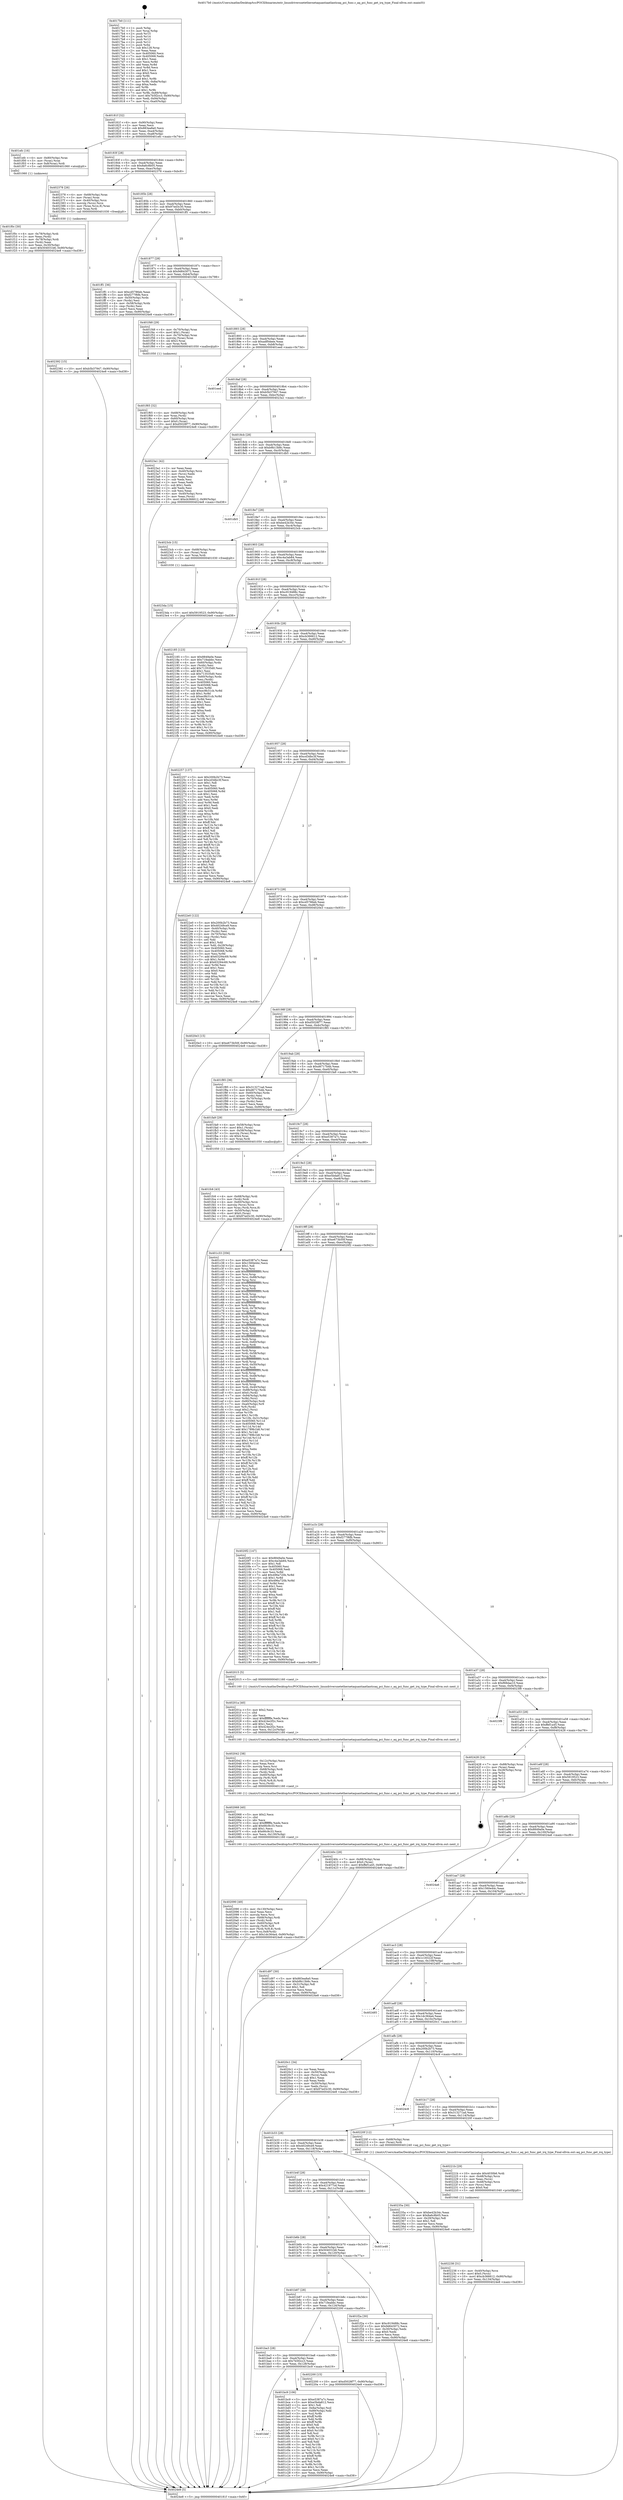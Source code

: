 digraph "0x4017b0" {
  label = "0x4017b0 (/mnt/c/Users/mathe/Desktop/tcc/POCII/binaries/extr_linuxdriversnetethernetaquantiaatlanticaq_pci_func.c_aq_pci_func_get_irq_type_Final-ollvm.out::main(0))"
  labelloc = "t"
  node[shape=record]

  Entry [label="",width=0.3,height=0.3,shape=circle,fillcolor=black,style=filled]
  "0x40181f" [label="{
     0x40181f [32]\l
     | [instrs]\l
     &nbsp;&nbsp;0x40181f \<+6\>: mov -0x90(%rbp),%eax\l
     &nbsp;&nbsp;0x401825 \<+2\>: mov %eax,%ecx\l
     &nbsp;&nbsp;0x401827 \<+6\>: sub $0x883ea8a0,%ecx\l
     &nbsp;&nbsp;0x40182d \<+6\>: mov %eax,-0xa4(%rbp)\l
     &nbsp;&nbsp;0x401833 \<+6\>: mov %ecx,-0xa8(%rbp)\l
     &nbsp;&nbsp;0x401839 \<+6\>: je 0000000000401efc \<main+0x74c\>\l
  }"]
  "0x401efc" [label="{
     0x401efc [16]\l
     | [instrs]\l
     &nbsp;&nbsp;0x401efc \<+4\>: mov -0x80(%rbp),%rax\l
     &nbsp;&nbsp;0x401f00 \<+3\>: mov (%rax),%rax\l
     &nbsp;&nbsp;0x401f03 \<+4\>: mov 0x8(%rax),%rdi\l
     &nbsp;&nbsp;0x401f07 \<+5\>: call 0000000000401060 \<atoi@plt\>\l
     | [calls]\l
     &nbsp;&nbsp;0x401060 \{1\} (unknown)\l
  }"]
  "0x40183f" [label="{
     0x40183f [28]\l
     | [instrs]\l
     &nbsp;&nbsp;0x40183f \<+5\>: jmp 0000000000401844 \<main+0x94\>\l
     &nbsp;&nbsp;0x401844 \<+6\>: mov -0xa4(%rbp),%eax\l
     &nbsp;&nbsp;0x40184a \<+5\>: sub $0x8a6c8b05,%eax\l
     &nbsp;&nbsp;0x40184f \<+6\>: mov %eax,-0xac(%rbp)\l
     &nbsp;&nbsp;0x401855 \<+6\>: je 0000000000402378 \<main+0xbc8\>\l
  }"]
  Exit [label="",width=0.3,height=0.3,shape=circle,fillcolor=black,style=filled,peripheries=2]
  "0x402378" [label="{
     0x402378 [26]\l
     | [instrs]\l
     &nbsp;&nbsp;0x402378 \<+4\>: mov -0x68(%rbp),%rax\l
     &nbsp;&nbsp;0x40237c \<+3\>: mov (%rax),%rax\l
     &nbsp;&nbsp;0x40237f \<+4\>: mov -0x40(%rbp),%rcx\l
     &nbsp;&nbsp;0x402383 \<+3\>: movslq (%rcx),%rcx\l
     &nbsp;&nbsp;0x402386 \<+4\>: mov (%rax,%rcx,8),%rax\l
     &nbsp;&nbsp;0x40238a \<+3\>: mov %rax,%rdi\l
     &nbsp;&nbsp;0x40238d \<+5\>: call 0000000000401030 \<free@plt\>\l
     | [calls]\l
     &nbsp;&nbsp;0x401030 \{1\} (unknown)\l
  }"]
  "0x40185b" [label="{
     0x40185b [28]\l
     | [instrs]\l
     &nbsp;&nbsp;0x40185b \<+5\>: jmp 0000000000401860 \<main+0xb0\>\l
     &nbsp;&nbsp;0x401860 \<+6\>: mov -0xa4(%rbp),%eax\l
     &nbsp;&nbsp;0x401866 \<+5\>: sub $0x97ed3c30,%eax\l
     &nbsp;&nbsp;0x40186b \<+6\>: mov %eax,-0xb0(%rbp)\l
     &nbsp;&nbsp;0x401871 \<+6\>: je 0000000000401ff1 \<main+0x841\>\l
  }"]
  "0x4023da" [label="{
     0x4023da [15]\l
     | [instrs]\l
     &nbsp;&nbsp;0x4023da \<+10\>: movl $0x5919523,-0x90(%rbp)\l
     &nbsp;&nbsp;0x4023e4 \<+5\>: jmp 00000000004024e8 \<main+0xd38\>\l
  }"]
  "0x401ff1" [label="{
     0x401ff1 [36]\l
     | [instrs]\l
     &nbsp;&nbsp;0x401ff1 \<+5\>: mov $0xcd5786eb,%eax\l
     &nbsp;&nbsp;0x401ff6 \<+5\>: mov $0xf277f6fb,%ecx\l
     &nbsp;&nbsp;0x401ffb \<+4\>: mov -0x50(%rbp),%rdx\l
     &nbsp;&nbsp;0x401fff \<+2\>: mov (%rdx),%esi\l
     &nbsp;&nbsp;0x402001 \<+4\>: mov -0x58(%rbp),%rdx\l
     &nbsp;&nbsp;0x402005 \<+2\>: cmp (%rdx),%esi\l
     &nbsp;&nbsp;0x402007 \<+3\>: cmovl %ecx,%eax\l
     &nbsp;&nbsp;0x40200a \<+6\>: mov %eax,-0x90(%rbp)\l
     &nbsp;&nbsp;0x402010 \<+5\>: jmp 00000000004024e8 \<main+0xd38\>\l
  }"]
  "0x401877" [label="{
     0x401877 [28]\l
     | [instrs]\l
     &nbsp;&nbsp;0x401877 \<+5\>: jmp 000000000040187c \<main+0xcc\>\l
     &nbsp;&nbsp;0x40187c \<+6\>: mov -0xa4(%rbp),%eax\l
     &nbsp;&nbsp;0x401882 \<+5\>: sub $0x9d643072,%eax\l
     &nbsp;&nbsp;0x401887 \<+6\>: mov %eax,-0xb4(%rbp)\l
     &nbsp;&nbsp;0x40188d \<+6\>: je 0000000000401f48 \<main+0x798\>\l
  }"]
  "0x402392" [label="{
     0x402392 [15]\l
     | [instrs]\l
     &nbsp;&nbsp;0x402392 \<+10\>: movl $0xb5b37947,-0x90(%rbp)\l
     &nbsp;&nbsp;0x40239c \<+5\>: jmp 00000000004024e8 \<main+0xd38\>\l
  }"]
  "0x401f48" [label="{
     0x401f48 [29]\l
     | [instrs]\l
     &nbsp;&nbsp;0x401f48 \<+4\>: mov -0x70(%rbp),%rax\l
     &nbsp;&nbsp;0x401f4c \<+6\>: movl $0x1,(%rax)\l
     &nbsp;&nbsp;0x401f52 \<+4\>: mov -0x70(%rbp),%rax\l
     &nbsp;&nbsp;0x401f56 \<+3\>: movslq (%rax),%rax\l
     &nbsp;&nbsp;0x401f59 \<+4\>: shl $0x3,%rax\l
     &nbsp;&nbsp;0x401f5d \<+3\>: mov %rax,%rdi\l
     &nbsp;&nbsp;0x401f60 \<+5\>: call 0000000000401050 \<malloc@plt\>\l
     | [calls]\l
     &nbsp;&nbsp;0x401050 \{1\} (unknown)\l
  }"]
  "0x401893" [label="{
     0x401893 [28]\l
     | [instrs]\l
     &nbsp;&nbsp;0x401893 \<+5\>: jmp 0000000000401898 \<main+0xe8\>\l
     &nbsp;&nbsp;0x401898 \<+6\>: mov -0xa4(%rbp),%eax\l
     &nbsp;&nbsp;0x40189e \<+5\>: sub $0xadf0deee,%eax\l
     &nbsp;&nbsp;0x4018a3 \<+6\>: mov %eax,-0xb8(%rbp)\l
     &nbsp;&nbsp;0x4018a9 \<+6\>: je 0000000000401eed \<main+0x73d\>\l
  }"]
  "0x402238" [label="{
     0x402238 [31]\l
     | [instrs]\l
     &nbsp;&nbsp;0x402238 \<+4\>: mov -0x40(%rbp),%rcx\l
     &nbsp;&nbsp;0x40223c \<+6\>: movl $0x0,(%rcx)\l
     &nbsp;&nbsp;0x402242 \<+10\>: movl $0xcb366612,-0x90(%rbp)\l
     &nbsp;&nbsp;0x40224c \<+6\>: mov %eax,-0x134(%rbp)\l
     &nbsp;&nbsp;0x402252 \<+5\>: jmp 00000000004024e8 \<main+0xd38\>\l
  }"]
  "0x401eed" [label="{
     0x401eed\l
  }", style=dashed]
  "0x4018af" [label="{
     0x4018af [28]\l
     | [instrs]\l
     &nbsp;&nbsp;0x4018af \<+5\>: jmp 00000000004018b4 \<main+0x104\>\l
     &nbsp;&nbsp;0x4018b4 \<+6\>: mov -0xa4(%rbp),%eax\l
     &nbsp;&nbsp;0x4018ba \<+5\>: sub $0xb5b37947,%eax\l
     &nbsp;&nbsp;0x4018bf \<+6\>: mov %eax,-0xbc(%rbp)\l
     &nbsp;&nbsp;0x4018c5 \<+6\>: je 00000000004023a1 \<main+0xbf1\>\l
  }"]
  "0x40221b" [label="{
     0x40221b [29]\l
     | [instrs]\l
     &nbsp;&nbsp;0x40221b \<+10\>: movabs $0x4030b6,%rdi\l
     &nbsp;&nbsp;0x402225 \<+4\>: mov -0x48(%rbp),%rcx\l
     &nbsp;&nbsp;0x402229 \<+2\>: mov %eax,(%rcx)\l
     &nbsp;&nbsp;0x40222b \<+4\>: mov -0x48(%rbp),%rcx\l
     &nbsp;&nbsp;0x40222f \<+2\>: mov (%rcx),%esi\l
     &nbsp;&nbsp;0x402231 \<+2\>: mov $0x0,%al\l
     &nbsp;&nbsp;0x402233 \<+5\>: call 0000000000401040 \<printf@plt\>\l
     | [calls]\l
     &nbsp;&nbsp;0x401040 \{1\} (unknown)\l
  }"]
  "0x4023a1" [label="{
     0x4023a1 [42]\l
     | [instrs]\l
     &nbsp;&nbsp;0x4023a1 \<+2\>: xor %eax,%eax\l
     &nbsp;&nbsp;0x4023a3 \<+4\>: mov -0x40(%rbp),%rcx\l
     &nbsp;&nbsp;0x4023a7 \<+2\>: mov (%rcx),%edx\l
     &nbsp;&nbsp;0x4023a9 \<+2\>: mov %eax,%esi\l
     &nbsp;&nbsp;0x4023ab \<+2\>: sub %edx,%esi\l
     &nbsp;&nbsp;0x4023ad \<+2\>: mov %eax,%edx\l
     &nbsp;&nbsp;0x4023af \<+3\>: sub $0x1,%edx\l
     &nbsp;&nbsp;0x4023b2 \<+2\>: add %edx,%esi\l
     &nbsp;&nbsp;0x4023b4 \<+2\>: sub %esi,%eax\l
     &nbsp;&nbsp;0x4023b6 \<+4\>: mov -0x40(%rbp),%rcx\l
     &nbsp;&nbsp;0x4023ba \<+2\>: mov %eax,(%rcx)\l
     &nbsp;&nbsp;0x4023bc \<+10\>: movl $0xcb366612,-0x90(%rbp)\l
     &nbsp;&nbsp;0x4023c6 \<+5\>: jmp 00000000004024e8 \<main+0xd38\>\l
  }"]
  "0x4018cb" [label="{
     0x4018cb [28]\l
     | [instrs]\l
     &nbsp;&nbsp;0x4018cb \<+5\>: jmp 00000000004018d0 \<main+0x120\>\l
     &nbsp;&nbsp;0x4018d0 \<+6\>: mov -0xa4(%rbp),%eax\l
     &nbsp;&nbsp;0x4018d6 \<+5\>: sub $0xb9b13b8c,%eax\l
     &nbsp;&nbsp;0x4018db \<+6\>: mov %eax,-0xc0(%rbp)\l
     &nbsp;&nbsp;0x4018e1 \<+6\>: je 0000000000401db5 \<main+0x605\>\l
  }"]
  "0x402090" [label="{
     0x402090 [49]\l
     | [instrs]\l
     &nbsp;&nbsp;0x402090 \<+6\>: mov -0x130(%rbp),%ecx\l
     &nbsp;&nbsp;0x402096 \<+3\>: imul %eax,%ecx\l
     &nbsp;&nbsp;0x402099 \<+3\>: movslq %ecx,%rsi\l
     &nbsp;&nbsp;0x40209c \<+4\>: mov -0x68(%rbp),%rdi\l
     &nbsp;&nbsp;0x4020a0 \<+3\>: mov (%rdi),%rdi\l
     &nbsp;&nbsp;0x4020a3 \<+4\>: mov -0x60(%rbp),%r8\l
     &nbsp;&nbsp;0x4020a7 \<+3\>: movslq (%r8),%r8\l
     &nbsp;&nbsp;0x4020aa \<+4\>: mov (%rdi,%r8,8),%rdi\l
     &nbsp;&nbsp;0x4020ae \<+4\>: mov %rsi,0x8(%rdi)\l
     &nbsp;&nbsp;0x4020b2 \<+10\>: movl $0x1dc364a4,-0x90(%rbp)\l
     &nbsp;&nbsp;0x4020bc \<+5\>: jmp 00000000004024e8 \<main+0xd38\>\l
  }"]
  "0x401db5" [label="{
     0x401db5\l
  }", style=dashed]
  "0x4018e7" [label="{
     0x4018e7 [28]\l
     | [instrs]\l
     &nbsp;&nbsp;0x4018e7 \<+5\>: jmp 00000000004018ec \<main+0x13c\>\l
     &nbsp;&nbsp;0x4018ec \<+6\>: mov -0xa4(%rbp),%eax\l
     &nbsp;&nbsp;0x4018f2 \<+5\>: sub $0xbe42b34c,%eax\l
     &nbsp;&nbsp;0x4018f7 \<+6\>: mov %eax,-0xc4(%rbp)\l
     &nbsp;&nbsp;0x4018fd \<+6\>: je 00000000004023cb \<main+0xc1b\>\l
  }"]
  "0x402068" [label="{
     0x402068 [40]\l
     | [instrs]\l
     &nbsp;&nbsp;0x402068 \<+5\>: mov $0x2,%ecx\l
     &nbsp;&nbsp;0x40206d \<+1\>: cltd\l
     &nbsp;&nbsp;0x40206e \<+2\>: idiv %ecx\l
     &nbsp;&nbsp;0x402070 \<+6\>: imul $0xfffffffe,%edx,%ecx\l
     &nbsp;&nbsp;0x402076 \<+6\>: add $0x66c9c33,%ecx\l
     &nbsp;&nbsp;0x40207c \<+3\>: add $0x1,%ecx\l
     &nbsp;&nbsp;0x40207f \<+6\>: sub $0x66c9c33,%ecx\l
     &nbsp;&nbsp;0x402085 \<+6\>: mov %ecx,-0x130(%rbp)\l
     &nbsp;&nbsp;0x40208b \<+5\>: call 0000000000401160 \<next_i\>\l
     | [calls]\l
     &nbsp;&nbsp;0x401160 \{1\} (/mnt/c/Users/mathe/Desktop/tcc/POCII/binaries/extr_linuxdriversnetethernetaquantiaatlanticaq_pci_func.c_aq_pci_func_get_irq_type_Final-ollvm.out::next_i)\l
  }"]
  "0x4023cb" [label="{
     0x4023cb [15]\l
     | [instrs]\l
     &nbsp;&nbsp;0x4023cb \<+4\>: mov -0x68(%rbp),%rax\l
     &nbsp;&nbsp;0x4023cf \<+3\>: mov (%rax),%rax\l
     &nbsp;&nbsp;0x4023d2 \<+3\>: mov %rax,%rdi\l
     &nbsp;&nbsp;0x4023d5 \<+5\>: call 0000000000401030 \<free@plt\>\l
     | [calls]\l
     &nbsp;&nbsp;0x401030 \{1\} (unknown)\l
  }"]
  "0x401903" [label="{
     0x401903 [28]\l
     | [instrs]\l
     &nbsp;&nbsp;0x401903 \<+5\>: jmp 0000000000401908 \<main+0x158\>\l
     &nbsp;&nbsp;0x401908 \<+6\>: mov -0xa4(%rbp),%eax\l
     &nbsp;&nbsp;0x40190e \<+5\>: sub $0xc4a3ab84,%eax\l
     &nbsp;&nbsp;0x401913 \<+6\>: mov %eax,-0xc8(%rbp)\l
     &nbsp;&nbsp;0x401919 \<+6\>: je 0000000000402185 \<main+0x9d5\>\l
  }"]
  "0x402042" [label="{
     0x402042 [38]\l
     | [instrs]\l
     &nbsp;&nbsp;0x402042 \<+6\>: mov -0x12c(%rbp),%ecx\l
     &nbsp;&nbsp;0x402048 \<+3\>: imul %eax,%ecx\l
     &nbsp;&nbsp;0x40204b \<+3\>: movslq %ecx,%rsi\l
     &nbsp;&nbsp;0x40204e \<+4\>: mov -0x68(%rbp),%rdi\l
     &nbsp;&nbsp;0x402052 \<+3\>: mov (%rdi),%rdi\l
     &nbsp;&nbsp;0x402055 \<+4\>: mov -0x60(%rbp),%r8\l
     &nbsp;&nbsp;0x402059 \<+3\>: movslq (%r8),%r8\l
     &nbsp;&nbsp;0x40205c \<+4\>: mov (%rdi,%r8,8),%rdi\l
     &nbsp;&nbsp;0x402060 \<+3\>: mov %rsi,(%rdi)\l
     &nbsp;&nbsp;0x402063 \<+5\>: call 0000000000401160 \<next_i\>\l
     | [calls]\l
     &nbsp;&nbsp;0x401160 \{1\} (/mnt/c/Users/mathe/Desktop/tcc/POCII/binaries/extr_linuxdriversnetethernetaquantiaatlanticaq_pci_func.c_aq_pci_func_get_irq_type_Final-ollvm.out::next_i)\l
  }"]
  "0x402185" [label="{
     0x402185 [123]\l
     | [instrs]\l
     &nbsp;&nbsp;0x402185 \<+5\>: mov $0x8849a0e,%eax\l
     &nbsp;&nbsp;0x40218a \<+5\>: mov $0x71feabbc,%ecx\l
     &nbsp;&nbsp;0x40218f \<+4\>: mov -0x60(%rbp),%rdx\l
     &nbsp;&nbsp;0x402193 \<+2\>: mov (%rdx),%esi\l
     &nbsp;&nbsp;0x402195 \<+6\>: add $0x713535d0,%esi\l
     &nbsp;&nbsp;0x40219b \<+3\>: add $0x1,%esi\l
     &nbsp;&nbsp;0x40219e \<+6\>: sub $0x713535d0,%esi\l
     &nbsp;&nbsp;0x4021a4 \<+4\>: mov -0x60(%rbp),%rdx\l
     &nbsp;&nbsp;0x4021a8 \<+2\>: mov %esi,(%rdx)\l
     &nbsp;&nbsp;0x4021aa \<+7\>: mov 0x405060,%esi\l
     &nbsp;&nbsp;0x4021b1 \<+7\>: mov 0x405068,%edi\l
     &nbsp;&nbsp;0x4021b8 \<+3\>: mov %esi,%r8d\l
     &nbsp;&nbsp;0x4021bb \<+7\>: add $0xec9b31cb,%r8d\l
     &nbsp;&nbsp;0x4021c2 \<+4\>: sub $0x1,%r8d\l
     &nbsp;&nbsp;0x4021c6 \<+7\>: sub $0xec9b31cb,%r8d\l
     &nbsp;&nbsp;0x4021cd \<+4\>: imul %r8d,%esi\l
     &nbsp;&nbsp;0x4021d1 \<+3\>: and $0x1,%esi\l
     &nbsp;&nbsp;0x4021d4 \<+3\>: cmp $0x0,%esi\l
     &nbsp;&nbsp;0x4021d7 \<+4\>: sete %r9b\l
     &nbsp;&nbsp;0x4021db \<+3\>: cmp $0xa,%edi\l
     &nbsp;&nbsp;0x4021de \<+4\>: setl %r10b\l
     &nbsp;&nbsp;0x4021e2 \<+3\>: mov %r9b,%r11b\l
     &nbsp;&nbsp;0x4021e5 \<+3\>: and %r10b,%r11b\l
     &nbsp;&nbsp;0x4021e8 \<+3\>: xor %r10b,%r9b\l
     &nbsp;&nbsp;0x4021eb \<+3\>: or %r9b,%r11b\l
     &nbsp;&nbsp;0x4021ee \<+4\>: test $0x1,%r11b\l
     &nbsp;&nbsp;0x4021f2 \<+3\>: cmovne %ecx,%eax\l
     &nbsp;&nbsp;0x4021f5 \<+6\>: mov %eax,-0x90(%rbp)\l
     &nbsp;&nbsp;0x4021fb \<+5\>: jmp 00000000004024e8 \<main+0xd38\>\l
  }"]
  "0x40191f" [label="{
     0x40191f [28]\l
     | [instrs]\l
     &nbsp;&nbsp;0x40191f \<+5\>: jmp 0000000000401924 \<main+0x174\>\l
     &nbsp;&nbsp;0x401924 \<+6\>: mov -0xa4(%rbp),%eax\l
     &nbsp;&nbsp;0x40192a \<+5\>: sub $0xc919488c,%eax\l
     &nbsp;&nbsp;0x40192f \<+6\>: mov %eax,-0xcc(%rbp)\l
     &nbsp;&nbsp;0x401935 \<+6\>: je 00000000004023e9 \<main+0xc39\>\l
  }"]
  "0x40201a" [label="{
     0x40201a [40]\l
     | [instrs]\l
     &nbsp;&nbsp;0x40201a \<+5\>: mov $0x2,%ecx\l
     &nbsp;&nbsp;0x40201f \<+1\>: cltd\l
     &nbsp;&nbsp;0x402020 \<+2\>: idiv %ecx\l
     &nbsp;&nbsp;0x402022 \<+6\>: imul $0xfffffffe,%edx,%ecx\l
     &nbsp;&nbsp;0x402028 \<+6\>: add $0x424e2f2c,%ecx\l
     &nbsp;&nbsp;0x40202e \<+3\>: add $0x1,%ecx\l
     &nbsp;&nbsp;0x402031 \<+6\>: sub $0x424e2f2c,%ecx\l
     &nbsp;&nbsp;0x402037 \<+6\>: mov %ecx,-0x12c(%rbp)\l
     &nbsp;&nbsp;0x40203d \<+5\>: call 0000000000401160 \<next_i\>\l
     | [calls]\l
     &nbsp;&nbsp;0x401160 \{1\} (/mnt/c/Users/mathe/Desktop/tcc/POCII/binaries/extr_linuxdriversnetethernetaquantiaatlanticaq_pci_func.c_aq_pci_func_get_irq_type_Final-ollvm.out::next_i)\l
  }"]
  "0x4023e9" [label="{
     0x4023e9\l
  }", style=dashed]
  "0x40193b" [label="{
     0x40193b [28]\l
     | [instrs]\l
     &nbsp;&nbsp;0x40193b \<+5\>: jmp 0000000000401940 \<main+0x190\>\l
     &nbsp;&nbsp;0x401940 \<+6\>: mov -0xa4(%rbp),%eax\l
     &nbsp;&nbsp;0x401946 \<+5\>: sub $0xcb366612,%eax\l
     &nbsp;&nbsp;0x40194b \<+6\>: mov %eax,-0xd0(%rbp)\l
     &nbsp;&nbsp;0x401951 \<+6\>: je 0000000000402257 \<main+0xaa7\>\l
  }"]
  "0x401fc6" [label="{
     0x401fc6 [43]\l
     | [instrs]\l
     &nbsp;&nbsp;0x401fc6 \<+4\>: mov -0x68(%rbp),%rdi\l
     &nbsp;&nbsp;0x401fca \<+3\>: mov (%rdi),%rdi\l
     &nbsp;&nbsp;0x401fcd \<+4\>: mov -0x60(%rbp),%rcx\l
     &nbsp;&nbsp;0x401fd1 \<+3\>: movslq (%rcx),%rcx\l
     &nbsp;&nbsp;0x401fd4 \<+4\>: mov %rax,(%rdi,%rcx,8)\l
     &nbsp;&nbsp;0x401fd8 \<+4\>: mov -0x50(%rbp),%rax\l
     &nbsp;&nbsp;0x401fdc \<+6\>: movl $0x0,(%rax)\l
     &nbsp;&nbsp;0x401fe2 \<+10\>: movl $0x97ed3c30,-0x90(%rbp)\l
     &nbsp;&nbsp;0x401fec \<+5\>: jmp 00000000004024e8 \<main+0xd38\>\l
  }"]
  "0x402257" [label="{
     0x402257 [137]\l
     | [instrs]\l
     &nbsp;&nbsp;0x402257 \<+5\>: mov $0x200b2b73,%eax\l
     &nbsp;&nbsp;0x40225c \<+5\>: mov $0xcd3dbc3f,%ecx\l
     &nbsp;&nbsp;0x402261 \<+2\>: mov $0x1,%dl\l
     &nbsp;&nbsp;0x402263 \<+2\>: xor %esi,%esi\l
     &nbsp;&nbsp;0x402265 \<+7\>: mov 0x405060,%edi\l
     &nbsp;&nbsp;0x40226c \<+8\>: mov 0x405068,%r8d\l
     &nbsp;&nbsp;0x402274 \<+3\>: sub $0x1,%esi\l
     &nbsp;&nbsp;0x402277 \<+3\>: mov %edi,%r9d\l
     &nbsp;&nbsp;0x40227a \<+3\>: add %esi,%r9d\l
     &nbsp;&nbsp;0x40227d \<+4\>: imul %r9d,%edi\l
     &nbsp;&nbsp;0x402281 \<+3\>: and $0x1,%edi\l
     &nbsp;&nbsp;0x402284 \<+3\>: cmp $0x0,%edi\l
     &nbsp;&nbsp;0x402287 \<+4\>: sete %r10b\l
     &nbsp;&nbsp;0x40228b \<+4\>: cmp $0xa,%r8d\l
     &nbsp;&nbsp;0x40228f \<+4\>: setl %r11b\l
     &nbsp;&nbsp;0x402293 \<+3\>: mov %r10b,%bl\l
     &nbsp;&nbsp;0x402296 \<+3\>: xor $0xff,%bl\l
     &nbsp;&nbsp;0x402299 \<+3\>: mov %r11b,%r14b\l
     &nbsp;&nbsp;0x40229c \<+4\>: xor $0xff,%r14b\l
     &nbsp;&nbsp;0x4022a0 \<+3\>: xor $0x1,%dl\l
     &nbsp;&nbsp;0x4022a3 \<+3\>: mov %bl,%r15b\l
     &nbsp;&nbsp;0x4022a6 \<+4\>: and $0xff,%r15b\l
     &nbsp;&nbsp;0x4022aa \<+3\>: and %dl,%r10b\l
     &nbsp;&nbsp;0x4022ad \<+3\>: mov %r14b,%r12b\l
     &nbsp;&nbsp;0x4022b0 \<+4\>: and $0xff,%r12b\l
     &nbsp;&nbsp;0x4022b4 \<+3\>: and %dl,%r11b\l
     &nbsp;&nbsp;0x4022b7 \<+3\>: or %r10b,%r15b\l
     &nbsp;&nbsp;0x4022ba \<+3\>: or %r11b,%r12b\l
     &nbsp;&nbsp;0x4022bd \<+3\>: xor %r12b,%r15b\l
     &nbsp;&nbsp;0x4022c0 \<+3\>: or %r14b,%bl\l
     &nbsp;&nbsp;0x4022c3 \<+3\>: xor $0xff,%bl\l
     &nbsp;&nbsp;0x4022c6 \<+3\>: or $0x1,%dl\l
     &nbsp;&nbsp;0x4022c9 \<+2\>: and %dl,%bl\l
     &nbsp;&nbsp;0x4022cb \<+3\>: or %bl,%r15b\l
     &nbsp;&nbsp;0x4022ce \<+4\>: test $0x1,%r15b\l
     &nbsp;&nbsp;0x4022d2 \<+3\>: cmovne %ecx,%eax\l
     &nbsp;&nbsp;0x4022d5 \<+6\>: mov %eax,-0x90(%rbp)\l
     &nbsp;&nbsp;0x4022db \<+5\>: jmp 00000000004024e8 \<main+0xd38\>\l
  }"]
  "0x401957" [label="{
     0x401957 [28]\l
     | [instrs]\l
     &nbsp;&nbsp;0x401957 \<+5\>: jmp 000000000040195c \<main+0x1ac\>\l
     &nbsp;&nbsp;0x40195c \<+6\>: mov -0xa4(%rbp),%eax\l
     &nbsp;&nbsp;0x401962 \<+5\>: sub $0xcd3dbc3f,%eax\l
     &nbsp;&nbsp;0x401967 \<+6\>: mov %eax,-0xd4(%rbp)\l
     &nbsp;&nbsp;0x40196d \<+6\>: je 00000000004022e0 \<main+0xb30\>\l
  }"]
  "0x401f65" [label="{
     0x401f65 [32]\l
     | [instrs]\l
     &nbsp;&nbsp;0x401f65 \<+4\>: mov -0x68(%rbp),%rdi\l
     &nbsp;&nbsp;0x401f69 \<+3\>: mov %rax,(%rdi)\l
     &nbsp;&nbsp;0x401f6c \<+4\>: mov -0x60(%rbp),%rax\l
     &nbsp;&nbsp;0x401f70 \<+6\>: movl $0x0,(%rax)\l
     &nbsp;&nbsp;0x401f76 \<+10\>: movl $0xd5028f77,-0x90(%rbp)\l
     &nbsp;&nbsp;0x401f80 \<+5\>: jmp 00000000004024e8 \<main+0xd38\>\l
  }"]
  "0x4022e0" [label="{
     0x4022e0 [122]\l
     | [instrs]\l
     &nbsp;&nbsp;0x4022e0 \<+5\>: mov $0x200b2b73,%eax\l
     &nbsp;&nbsp;0x4022e5 \<+5\>: mov $0x40249ce9,%ecx\l
     &nbsp;&nbsp;0x4022ea \<+4\>: mov -0x40(%rbp),%rdx\l
     &nbsp;&nbsp;0x4022ee \<+2\>: mov (%rdx),%esi\l
     &nbsp;&nbsp;0x4022f0 \<+4\>: mov -0x70(%rbp),%rdx\l
     &nbsp;&nbsp;0x4022f4 \<+2\>: cmp (%rdx),%esi\l
     &nbsp;&nbsp;0x4022f6 \<+4\>: setl %dil\l
     &nbsp;&nbsp;0x4022fa \<+4\>: and $0x1,%dil\l
     &nbsp;&nbsp;0x4022fe \<+4\>: mov %dil,-0x29(%rbp)\l
     &nbsp;&nbsp;0x402302 \<+7\>: mov 0x405060,%esi\l
     &nbsp;&nbsp;0x402309 \<+8\>: mov 0x405068,%r8d\l
     &nbsp;&nbsp;0x402311 \<+3\>: mov %esi,%r9d\l
     &nbsp;&nbsp;0x402314 \<+7\>: add $0x63294c69,%r9d\l
     &nbsp;&nbsp;0x40231b \<+4\>: sub $0x1,%r9d\l
     &nbsp;&nbsp;0x40231f \<+7\>: sub $0x63294c69,%r9d\l
     &nbsp;&nbsp;0x402326 \<+4\>: imul %r9d,%esi\l
     &nbsp;&nbsp;0x40232a \<+3\>: and $0x1,%esi\l
     &nbsp;&nbsp;0x40232d \<+3\>: cmp $0x0,%esi\l
     &nbsp;&nbsp;0x402330 \<+4\>: sete %dil\l
     &nbsp;&nbsp;0x402334 \<+4\>: cmp $0xa,%r8d\l
     &nbsp;&nbsp;0x402338 \<+4\>: setl %r10b\l
     &nbsp;&nbsp;0x40233c \<+3\>: mov %dil,%r11b\l
     &nbsp;&nbsp;0x40233f \<+3\>: and %r10b,%r11b\l
     &nbsp;&nbsp;0x402342 \<+3\>: xor %r10b,%dil\l
     &nbsp;&nbsp;0x402345 \<+3\>: or %dil,%r11b\l
     &nbsp;&nbsp;0x402348 \<+4\>: test $0x1,%r11b\l
     &nbsp;&nbsp;0x40234c \<+3\>: cmovne %ecx,%eax\l
     &nbsp;&nbsp;0x40234f \<+6\>: mov %eax,-0x90(%rbp)\l
     &nbsp;&nbsp;0x402355 \<+5\>: jmp 00000000004024e8 \<main+0xd38\>\l
  }"]
  "0x401973" [label="{
     0x401973 [28]\l
     | [instrs]\l
     &nbsp;&nbsp;0x401973 \<+5\>: jmp 0000000000401978 \<main+0x1c8\>\l
     &nbsp;&nbsp;0x401978 \<+6\>: mov -0xa4(%rbp),%eax\l
     &nbsp;&nbsp;0x40197e \<+5\>: sub $0xcd5786eb,%eax\l
     &nbsp;&nbsp;0x401983 \<+6\>: mov %eax,-0xd8(%rbp)\l
     &nbsp;&nbsp;0x401989 \<+6\>: je 00000000004020e3 \<main+0x933\>\l
  }"]
  "0x401f0c" [label="{
     0x401f0c [30]\l
     | [instrs]\l
     &nbsp;&nbsp;0x401f0c \<+4\>: mov -0x78(%rbp),%rdi\l
     &nbsp;&nbsp;0x401f10 \<+2\>: mov %eax,(%rdi)\l
     &nbsp;&nbsp;0x401f12 \<+4\>: mov -0x78(%rbp),%rdi\l
     &nbsp;&nbsp;0x401f16 \<+2\>: mov (%rdi),%eax\l
     &nbsp;&nbsp;0x401f18 \<+3\>: mov %eax,-0x30(%rbp)\l
     &nbsp;&nbsp;0x401f1b \<+10\>: movl $0x504031b6,-0x90(%rbp)\l
     &nbsp;&nbsp;0x401f25 \<+5\>: jmp 00000000004024e8 \<main+0xd38\>\l
  }"]
  "0x4020e3" [label="{
     0x4020e3 [15]\l
     | [instrs]\l
     &nbsp;&nbsp;0x4020e3 \<+10\>: movl $0xe673b50f,-0x90(%rbp)\l
     &nbsp;&nbsp;0x4020ed \<+5\>: jmp 00000000004024e8 \<main+0xd38\>\l
  }"]
  "0x40198f" [label="{
     0x40198f [28]\l
     | [instrs]\l
     &nbsp;&nbsp;0x40198f \<+5\>: jmp 0000000000401994 \<main+0x1e4\>\l
     &nbsp;&nbsp;0x401994 \<+6\>: mov -0xa4(%rbp),%eax\l
     &nbsp;&nbsp;0x40199a \<+5\>: sub $0xd5028f77,%eax\l
     &nbsp;&nbsp;0x40199f \<+6\>: mov %eax,-0xdc(%rbp)\l
     &nbsp;&nbsp;0x4019a5 \<+6\>: je 0000000000401f85 \<main+0x7d5\>\l
  }"]
  "0x4017b0" [label="{
     0x4017b0 [111]\l
     | [instrs]\l
     &nbsp;&nbsp;0x4017b0 \<+1\>: push %rbp\l
     &nbsp;&nbsp;0x4017b1 \<+3\>: mov %rsp,%rbp\l
     &nbsp;&nbsp;0x4017b4 \<+2\>: push %r15\l
     &nbsp;&nbsp;0x4017b6 \<+2\>: push %r14\l
     &nbsp;&nbsp;0x4017b8 \<+2\>: push %r13\l
     &nbsp;&nbsp;0x4017ba \<+2\>: push %r12\l
     &nbsp;&nbsp;0x4017bc \<+1\>: push %rbx\l
     &nbsp;&nbsp;0x4017bd \<+7\>: sub $0x128,%rsp\l
     &nbsp;&nbsp;0x4017c4 \<+2\>: xor %eax,%eax\l
     &nbsp;&nbsp;0x4017c6 \<+7\>: mov 0x405060,%ecx\l
     &nbsp;&nbsp;0x4017cd \<+7\>: mov 0x405068,%edx\l
     &nbsp;&nbsp;0x4017d4 \<+3\>: sub $0x1,%eax\l
     &nbsp;&nbsp;0x4017d7 \<+3\>: mov %ecx,%r8d\l
     &nbsp;&nbsp;0x4017da \<+3\>: add %eax,%r8d\l
     &nbsp;&nbsp;0x4017dd \<+4\>: imul %r8d,%ecx\l
     &nbsp;&nbsp;0x4017e1 \<+3\>: and $0x1,%ecx\l
     &nbsp;&nbsp;0x4017e4 \<+3\>: cmp $0x0,%ecx\l
     &nbsp;&nbsp;0x4017e7 \<+4\>: sete %r9b\l
     &nbsp;&nbsp;0x4017eb \<+4\>: and $0x1,%r9b\l
     &nbsp;&nbsp;0x4017ef \<+7\>: mov %r9b,-0x8a(%rbp)\l
     &nbsp;&nbsp;0x4017f6 \<+3\>: cmp $0xa,%edx\l
     &nbsp;&nbsp;0x4017f9 \<+4\>: setl %r9b\l
     &nbsp;&nbsp;0x4017fd \<+4\>: and $0x1,%r9b\l
     &nbsp;&nbsp;0x401801 \<+7\>: mov %r9b,-0x89(%rbp)\l
     &nbsp;&nbsp;0x401808 \<+10\>: movl $0x7b5f2cc3,-0x90(%rbp)\l
     &nbsp;&nbsp;0x401812 \<+6\>: mov %edi,-0x94(%rbp)\l
     &nbsp;&nbsp;0x401818 \<+7\>: mov %rsi,-0xa0(%rbp)\l
  }"]
  "0x401f85" [label="{
     0x401f85 [36]\l
     | [instrs]\l
     &nbsp;&nbsp;0x401f85 \<+5\>: mov $0x313271ad,%eax\l
     &nbsp;&nbsp;0x401f8a \<+5\>: mov $0xd6717b4b,%ecx\l
     &nbsp;&nbsp;0x401f8f \<+4\>: mov -0x60(%rbp),%rdx\l
     &nbsp;&nbsp;0x401f93 \<+2\>: mov (%rdx),%esi\l
     &nbsp;&nbsp;0x401f95 \<+4\>: mov -0x70(%rbp),%rdx\l
     &nbsp;&nbsp;0x401f99 \<+2\>: cmp (%rdx),%esi\l
     &nbsp;&nbsp;0x401f9b \<+3\>: cmovl %ecx,%eax\l
     &nbsp;&nbsp;0x401f9e \<+6\>: mov %eax,-0x90(%rbp)\l
     &nbsp;&nbsp;0x401fa4 \<+5\>: jmp 00000000004024e8 \<main+0xd38\>\l
  }"]
  "0x4019ab" [label="{
     0x4019ab [28]\l
     | [instrs]\l
     &nbsp;&nbsp;0x4019ab \<+5\>: jmp 00000000004019b0 \<main+0x200\>\l
     &nbsp;&nbsp;0x4019b0 \<+6\>: mov -0xa4(%rbp),%eax\l
     &nbsp;&nbsp;0x4019b6 \<+5\>: sub $0xd6717b4b,%eax\l
     &nbsp;&nbsp;0x4019bb \<+6\>: mov %eax,-0xe0(%rbp)\l
     &nbsp;&nbsp;0x4019c1 \<+6\>: je 0000000000401fa9 \<main+0x7f9\>\l
  }"]
  "0x4024e8" [label="{
     0x4024e8 [5]\l
     | [instrs]\l
     &nbsp;&nbsp;0x4024e8 \<+5\>: jmp 000000000040181f \<main+0x6f\>\l
  }"]
  "0x401fa9" [label="{
     0x401fa9 [29]\l
     | [instrs]\l
     &nbsp;&nbsp;0x401fa9 \<+4\>: mov -0x58(%rbp),%rax\l
     &nbsp;&nbsp;0x401fad \<+6\>: movl $0x1,(%rax)\l
     &nbsp;&nbsp;0x401fb3 \<+4\>: mov -0x58(%rbp),%rax\l
     &nbsp;&nbsp;0x401fb7 \<+3\>: movslq (%rax),%rax\l
     &nbsp;&nbsp;0x401fba \<+4\>: shl $0x4,%rax\l
     &nbsp;&nbsp;0x401fbe \<+3\>: mov %rax,%rdi\l
     &nbsp;&nbsp;0x401fc1 \<+5\>: call 0000000000401050 \<malloc@plt\>\l
     | [calls]\l
     &nbsp;&nbsp;0x401050 \{1\} (unknown)\l
  }"]
  "0x4019c7" [label="{
     0x4019c7 [28]\l
     | [instrs]\l
     &nbsp;&nbsp;0x4019c7 \<+5\>: jmp 00000000004019cc \<main+0x21c\>\l
     &nbsp;&nbsp;0x4019cc \<+6\>: mov -0xa4(%rbp),%eax\l
     &nbsp;&nbsp;0x4019d2 \<+5\>: sub $0xe5387a7c,%eax\l
     &nbsp;&nbsp;0x4019d7 \<+6\>: mov %eax,-0xe4(%rbp)\l
     &nbsp;&nbsp;0x4019dd \<+6\>: je 0000000000402440 \<main+0xc90\>\l
  }"]
  "0x401bbf" [label="{
     0x401bbf\l
  }", style=dashed]
  "0x402440" [label="{
     0x402440\l
  }", style=dashed]
  "0x4019e3" [label="{
     0x4019e3 [28]\l
     | [instrs]\l
     &nbsp;&nbsp;0x4019e3 \<+5\>: jmp 00000000004019e8 \<main+0x238\>\l
     &nbsp;&nbsp;0x4019e8 \<+6\>: mov -0xa4(%rbp),%eax\l
     &nbsp;&nbsp;0x4019ee \<+5\>: sub $0xe5bda812,%eax\l
     &nbsp;&nbsp;0x4019f3 \<+6\>: mov %eax,-0xe8(%rbp)\l
     &nbsp;&nbsp;0x4019f9 \<+6\>: je 0000000000401c33 \<main+0x483\>\l
  }"]
  "0x401bc9" [label="{
     0x401bc9 [106]\l
     | [instrs]\l
     &nbsp;&nbsp;0x401bc9 \<+5\>: mov $0xe5387a7c,%eax\l
     &nbsp;&nbsp;0x401bce \<+5\>: mov $0xe5bda812,%ecx\l
     &nbsp;&nbsp;0x401bd3 \<+2\>: mov $0x1,%dl\l
     &nbsp;&nbsp;0x401bd5 \<+7\>: mov -0x8a(%rbp),%sil\l
     &nbsp;&nbsp;0x401bdc \<+7\>: mov -0x89(%rbp),%dil\l
     &nbsp;&nbsp;0x401be3 \<+3\>: mov %sil,%r8b\l
     &nbsp;&nbsp;0x401be6 \<+4\>: xor $0xff,%r8b\l
     &nbsp;&nbsp;0x401bea \<+3\>: mov %dil,%r9b\l
     &nbsp;&nbsp;0x401bed \<+4\>: xor $0xff,%r9b\l
     &nbsp;&nbsp;0x401bf1 \<+3\>: xor $0x0,%dl\l
     &nbsp;&nbsp;0x401bf4 \<+3\>: mov %r8b,%r10b\l
     &nbsp;&nbsp;0x401bf7 \<+4\>: and $0x0,%r10b\l
     &nbsp;&nbsp;0x401bfb \<+3\>: and %dl,%sil\l
     &nbsp;&nbsp;0x401bfe \<+3\>: mov %r9b,%r11b\l
     &nbsp;&nbsp;0x401c01 \<+4\>: and $0x0,%r11b\l
     &nbsp;&nbsp;0x401c05 \<+3\>: and %dl,%dil\l
     &nbsp;&nbsp;0x401c08 \<+3\>: or %sil,%r10b\l
     &nbsp;&nbsp;0x401c0b \<+3\>: or %dil,%r11b\l
     &nbsp;&nbsp;0x401c0e \<+3\>: xor %r11b,%r10b\l
     &nbsp;&nbsp;0x401c11 \<+3\>: or %r9b,%r8b\l
     &nbsp;&nbsp;0x401c14 \<+4\>: xor $0xff,%r8b\l
     &nbsp;&nbsp;0x401c18 \<+3\>: or $0x0,%dl\l
     &nbsp;&nbsp;0x401c1b \<+3\>: and %dl,%r8b\l
     &nbsp;&nbsp;0x401c1e \<+3\>: or %r8b,%r10b\l
     &nbsp;&nbsp;0x401c21 \<+4\>: test $0x1,%r10b\l
     &nbsp;&nbsp;0x401c25 \<+3\>: cmovne %ecx,%eax\l
     &nbsp;&nbsp;0x401c28 \<+6\>: mov %eax,-0x90(%rbp)\l
     &nbsp;&nbsp;0x401c2e \<+5\>: jmp 00000000004024e8 \<main+0xd38\>\l
  }"]
  "0x401c33" [label="{
     0x401c33 [356]\l
     | [instrs]\l
     &nbsp;&nbsp;0x401c33 \<+5\>: mov $0xe5387a7c,%eax\l
     &nbsp;&nbsp;0x401c38 \<+5\>: mov $0x1560e44c,%ecx\l
     &nbsp;&nbsp;0x401c3d \<+2\>: mov $0x1,%dl\l
     &nbsp;&nbsp;0x401c3f \<+3\>: mov %rsp,%rsi\l
     &nbsp;&nbsp;0x401c42 \<+4\>: add $0xfffffffffffffff0,%rsi\l
     &nbsp;&nbsp;0x401c46 \<+3\>: mov %rsi,%rsp\l
     &nbsp;&nbsp;0x401c49 \<+7\>: mov %rsi,-0x88(%rbp)\l
     &nbsp;&nbsp;0x401c50 \<+3\>: mov %rsp,%rsi\l
     &nbsp;&nbsp;0x401c53 \<+4\>: add $0xfffffffffffffff0,%rsi\l
     &nbsp;&nbsp;0x401c57 \<+3\>: mov %rsi,%rsp\l
     &nbsp;&nbsp;0x401c5a \<+3\>: mov %rsp,%rdi\l
     &nbsp;&nbsp;0x401c5d \<+4\>: add $0xfffffffffffffff0,%rdi\l
     &nbsp;&nbsp;0x401c61 \<+3\>: mov %rdi,%rsp\l
     &nbsp;&nbsp;0x401c64 \<+4\>: mov %rdi,-0x80(%rbp)\l
     &nbsp;&nbsp;0x401c68 \<+3\>: mov %rsp,%rdi\l
     &nbsp;&nbsp;0x401c6b \<+4\>: add $0xfffffffffffffff0,%rdi\l
     &nbsp;&nbsp;0x401c6f \<+3\>: mov %rdi,%rsp\l
     &nbsp;&nbsp;0x401c72 \<+4\>: mov %rdi,-0x78(%rbp)\l
     &nbsp;&nbsp;0x401c76 \<+3\>: mov %rsp,%rdi\l
     &nbsp;&nbsp;0x401c79 \<+4\>: add $0xfffffffffffffff0,%rdi\l
     &nbsp;&nbsp;0x401c7d \<+3\>: mov %rdi,%rsp\l
     &nbsp;&nbsp;0x401c80 \<+4\>: mov %rdi,-0x70(%rbp)\l
     &nbsp;&nbsp;0x401c84 \<+3\>: mov %rsp,%rdi\l
     &nbsp;&nbsp;0x401c87 \<+4\>: add $0xfffffffffffffff0,%rdi\l
     &nbsp;&nbsp;0x401c8b \<+3\>: mov %rdi,%rsp\l
     &nbsp;&nbsp;0x401c8e \<+4\>: mov %rdi,-0x68(%rbp)\l
     &nbsp;&nbsp;0x401c92 \<+3\>: mov %rsp,%rdi\l
     &nbsp;&nbsp;0x401c95 \<+4\>: add $0xfffffffffffffff0,%rdi\l
     &nbsp;&nbsp;0x401c99 \<+3\>: mov %rdi,%rsp\l
     &nbsp;&nbsp;0x401c9c \<+4\>: mov %rdi,-0x60(%rbp)\l
     &nbsp;&nbsp;0x401ca0 \<+3\>: mov %rsp,%rdi\l
     &nbsp;&nbsp;0x401ca3 \<+4\>: add $0xfffffffffffffff0,%rdi\l
     &nbsp;&nbsp;0x401ca7 \<+3\>: mov %rdi,%rsp\l
     &nbsp;&nbsp;0x401caa \<+4\>: mov %rdi,-0x58(%rbp)\l
     &nbsp;&nbsp;0x401cae \<+3\>: mov %rsp,%rdi\l
     &nbsp;&nbsp;0x401cb1 \<+4\>: add $0xfffffffffffffff0,%rdi\l
     &nbsp;&nbsp;0x401cb5 \<+3\>: mov %rdi,%rsp\l
     &nbsp;&nbsp;0x401cb8 \<+4\>: mov %rdi,-0x50(%rbp)\l
     &nbsp;&nbsp;0x401cbc \<+3\>: mov %rsp,%rdi\l
     &nbsp;&nbsp;0x401cbf \<+4\>: add $0xfffffffffffffff0,%rdi\l
     &nbsp;&nbsp;0x401cc3 \<+3\>: mov %rdi,%rsp\l
     &nbsp;&nbsp;0x401cc6 \<+4\>: mov %rdi,-0x48(%rbp)\l
     &nbsp;&nbsp;0x401cca \<+3\>: mov %rsp,%rdi\l
     &nbsp;&nbsp;0x401ccd \<+4\>: add $0xfffffffffffffff0,%rdi\l
     &nbsp;&nbsp;0x401cd1 \<+3\>: mov %rdi,%rsp\l
     &nbsp;&nbsp;0x401cd4 \<+4\>: mov %rdi,-0x40(%rbp)\l
     &nbsp;&nbsp;0x401cd8 \<+7\>: mov -0x88(%rbp),%rdi\l
     &nbsp;&nbsp;0x401cdf \<+6\>: movl $0x0,(%rdi)\l
     &nbsp;&nbsp;0x401ce5 \<+7\>: mov -0x94(%rbp),%r8d\l
     &nbsp;&nbsp;0x401cec \<+3\>: mov %r8d,(%rsi)\l
     &nbsp;&nbsp;0x401cef \<+4\>: mov -0x80(%rbp),%rdi\l
     &nbsp;&nbsp;0x401cf3 \<+7\>: mov -0xa0(%rbp),%r9\l
     &nbsp;&nbsp;0x401cfa \<+3\>: mov %r9,(%rdi)\l
     &nbsp;&nbsp;0x401cfd \<+3\>: cmpl $0x2,(%rsi)\l
     &nbsp;&nbsp;0x401d00 \<+4\>: setne %r10b\l
     &nbsp;&nbsp;0x401d04 \<+4\>: and $0x1,%r10b\l
     &nbsp;&nbsp;0x401d08 \<+4\>: mov %r10b,-0x31(%rbp)\l
     &nbsp;&nbsp;0x401d0c \<+8\>: mov 0x405060,%r11d\l
     &nbsp;&nbsp;0x401d14 \<+7\>: mov 0x405068,%ebx\l
     &nbsp;&nbsp;0x401d1b \<+3\>: mov %r11d,%r14d\l
     &nbsp;&nbsp;0x401d1e \<+7\>: add $0x1789b1b8,%r14d\l
     &nbsp;&nbsp;0x401d25 \<+4\>: sub $0x1,%r14d\l
     &nbsp;&nbsp;0x401d29 \<+7\>: sub $0x1789b1b8,%r14d\l
     &nbsp;&nbsp;0x401d30 \<+4\>: imul %r14d,%r11d\l
     &nbsp;&nbsp;0x401d34 \<+4\>: and $0x1,%r11d\l
     &nbsp;&nbsp;0x401d38 \<+4\>: cmp $0x0,%r11d\l
     &nbsp;&nbsp;0x401d3c \<+4\>: sete %r10b\l
     &nbsp;&nbsp;0x401d40 \<+3\>: cmp $0xa,%ebx\l
     &nbsp;&nbsp;0x401d43 \<+4\>: setl %r15b\l
     &nbsp;&nbsp;0x401d47 \<+3\>: mov %r10b,%r12b\l
     &nbsp;&nbsp;0x401d4a \<+4\>: xor $0xff,%r12b\l
     &nbsp;&nbsp;0x401d4e \<+3\>: mov %r15b,%r13b\l
     &nbsp;&nbsp;0x401d51 \<+4\>: xor $0xff,%r13b\l
     &nbsp;&nbsp;0x401d55 \<+3\>: xor $0x1,%dl\l
     &nbsp;&nbsp;0x401d58 \<+3\>: mov %r12b,%sil\l
     &nbsp;&nbsp;0x401d5b \<+4\>: and $0xff,%sil\l
     &nbsp;&nbsp;0x401d5f \<+3\>: and %dl,%r10b\l
     &nbsp;&nbsp;0x401d62 \<+3\>: mov %r13b,%dil\l
     &nbsp;&nbsp;0x401d65 \<+4\>: and $0xff,%dil\l
     &nbsp;&nbsp;0x401d69 \<+3\>: and %dl,%r15b\l
     &nbsp;&nbsp;0x401d6c \<+3\>: or %r10b,%sil\l
     &nbsp;&nbsp;0x401d6f \<+3\>: or %r15b,%dil\l
     &nbsp;&nbsp;0x401d72 \<+3\>: xor %dil,%sil\l
     &nbsp;&nbsp;0x401d75 \<+3\>: or %r13b,%r12b\l
     &nbsp;&nbsp;0x401d78 \<+4\>: xor $0xff,%r12b\l
     &nbsp;&nbsp;0x401d7c \<+3\>: or $0x1,%dl\l
     &nbsp;&nbsp;0x401d7f \<+3\>: and %dl,%r12b\l
     &nbsp;&nbsp;0x401d82 \<+3\>: or %r12b,%sil\l
     &nbsp;&nbsp;0x401d85 \<+4\>: test $0x1,%sil\l
     &nbsp;&nbsp;0x401d89 \<+3\>: cmovne %ecx,%eax\l
     &nbsp;&nbsp;0x401d8c \<+6\>: mov %eax,-0x90(%rbp)\l
     &nbsp;&nbsp;0x401d92 \<+5\>: jmp 00000000004024e8 \<main+0xd38\>\l
  }"]
  "0x4019ff" [label="{
     0x4019ff [28]\l
     | [instrs]\l
     &nbsp;&nbsp;0x4019ff \<+5\>: jmp 0000000000401a04 \<main+0x254\>\l
     &nbsp;&nbsp;0x401a04 \<+6\>: mov -0xa4(%rbp),%eax\l
     &nbsp;&nbsp;0x401a0a \<+5\>: sub $0xe673b50f,%eax\l
     &nbsp;&nbsp;0x401a0f \<+6\>: mov %eax,-0xec(%rbp)\l
     &nbsp;&nbsp;0x401a15 \<+6\>: je 00000000004020f2 \<main+0x942\>\l
  }"]
  "0x401ba3" [label="{
     0x401ba3 [28]\l
     | [instrs]\l
     &nbsp;&nbsp;0x401ba3 \<+5\>: jmp 0000000000401ba8 \<main+0x3f8\>\l
     &nbsp;&nbsp;0x401ba8 \<+6\>: mov -0xa4(%rbp),%eax\l
     &nbsp;&nbsp;0x401bae \<+5\>: sub $0x7b5f2cc3,%eax\l
     &nbsp;&nbsp;0x401bb3 \<+6\>: mov %eax,-0x128(%rbp)\l
     &nbsp;&nbsp;0x401bb9 \<+6\>: je 0000000000401bc9 \<main+0x419\>\l
  }"]
  "0x4020f2" [label="{
     0x4020f2 [147]\l
     | [instrs]\l
     &nbsp;&nbsp;0x4020f2 \<+5\>: mov $0x8849a0e,%eax\l
     &nbsp;&nbsp;0x4020f7 \<+5\>: mov $0xc4a3ab84,%ecx\l
     &nbsp;&nbsp;0x4020fc \<+2\>: mov $0x1,%dl\l
     &nbsp;&nbsp;0x4020fe \<+7\>: mov 0x405060,%esi\l
     &nbsp;&nbsp;0x402105 \<+7\>: mov 0x405068,%edi\l
     &nbsp;&nbsp;0x40210c \<+3\>: mov %esi,%r8d\l
     &nbsp;&nbsp;0x40210f \<+7\>: add $0x496a720b,%r8d\l
     &nbsp;&nbsp;0x402116 \<+4\>: sub $0x1,%r8d\l
     &nbsp;&nbsp;0x40211a \<+7\>: sub $0x496a720b,%r8d\l
     &nbsp;&nbsp;0x402121 \<+4\>: imul %r8d,%esi\l
     &nbsp;&nbsp;0x402125 \<+3\>: and $0x1,%esi\l
     &nbsp;&nbsp;0x402128 \<+3\>: cmp $0x0,%esi\l
     &nbsp;&nbsp;0x40212b \<+4\>: sete %r9b\l
     &nbsp;&nbsp;0x40212f \<+3\>: cmp $0xa,%edi\l
     &nbsp;&nbsp;0x402132 \<+4\>: setl %r10b\l
     &nbsp;&nbsp;0x402136 \<+3\>: mov %r9b,%r11b\l
     &nbsp;&nbsp;0x402139 \<+4\>: xor $0xff,%r11b\l
     &nbsp;&nbsp;0x40213d \<+3\>: mov %r10b,%bl\l
     &nbsp;&nbsp;0x402140 \<+3\>: xor $0xff,%bl\l
     &nbsp;&nbsp;0x402143 \<+3\>: xor $0x1,%dl\l
     &nbsp;&nbsp;0x402146 \<+3\>: mov %r11b,%r14b\l
     &nbsp;&nbsp;0x402149 \<+4\>: and $0xff,%r14b\l
     &nbsp;&nbsp;0x40214d \<+3\>: and %dl,%r9b\l
     &nbsp;&nbsp;0x402150 \<+3\>: mov %bl,%r15b\l
     &nbsp;&nbsp;0x402153 \<+4\>: and $0xff,%r15b\l
     &nbsp;&nbsp;0x402157 \<+3\>: and %dl,%r10b\l
     &nbsp;&nbsp;0x40215a \<+3\>: or %r9b,%r14b\l
     &nbsp;&nbsp;0x40215d \<+3\>: or %r10b,%r15b\l
     &nbsp;&nbsp;0x402160 \<+3\>: xor %r15b,%r14b\l
     &nbsp;&nbsp;0x402163 \<+3\>: or %bl,%r11b\l
     &nbsp;&nbsp;0x402166 \<+4\>: xor $0xff,%r11b\l
     &nbsp;&nbsp;0x40216a \<+3\>: or $0x1,%dl\l
     &nbsp;&nbsp;0x40216d \<+3\>: and %dl,%r11b\l
     &nbsp;&nbsp;0x402170 \<+3\>: or %r11b,%r14b\l
     &nbsp;&nbsp;0x402173 \<+4\>: test $0x1,%r14b\l
     &nbsp;&nbsp;0x402177 \<+3\>: cmovne %ecx,%eax\l
     &nbsp;&nbsp;0x40217a \<+6\>: mov %eax,-0x90(%rbp)\l
     &nbsp;&nbsp;0x402180 \<+5\>: jmp 00000000004024e8 \<main+0xd38\>\l
  }"]
  "0x401a1b" [label="{
     0x401a1b [28]\l
     | [instrs]\l
     &nbsp;&nbsp;0x401a1b \<+5\>: jmp 0000000000401a20 \<main+0x270\>\l
     &nbsp;&nbsp;0x401a20 \<+6\>: mov -0xa4(%rbp),%eax\l
     &nbsp;&nbsp;0x401a26 \<+5\>: sub $0xf277f6fb,%eax\l
     &nbsp;&nbsp;0x401a2b \<+6\>: mov %eax,-0xf0(%rbp)\l
     &nbsp;&nbsp;0x401a31 \<+6\>: je 0000000000402015 \<main+0x865\>\l
  }"]
  "0x402200" [label="{
     0x402200 [15]\l
     | [instrs]\l
     &nbsp;&nbsp;0x402200 \<+10\>: movl $0xd5028f77,-0x90(%rbp)\l
     &nbsp;&nbsp;0x40220a \<+5\>: jmp 00000000004024e8 \<main+0xd38\>\l
  }"]
  "0x402015" [label="{
     0x402015 [5]\l
     | [instrs]\l
     &nbsp;&nbsp;0x402015 \<+5\>: call 0000000000401160 \<next_i\>\l
     | [calls]\l
     &nbsp;&nbsp;0x401160 \{1\} (/mnt/c/Users/mathe/Desktop/tcc/POCII/binaries/extr_linuxdriversnetethernetaquantiaatlanticaq_pci_func.c_aq_pci_func_get_irq_type_Final-ollvm.out::next_i)\l
  }"]
  "0x401a37" [label="{
     0x401a37 [28]\l
     | [instrs]\l
     &nbsp;&nbsp;0x401a37 \<+5\>: jmp 0000000000401a3c \<main+0x28c\>\l
     &nbsp;&nbsp;0x401a3c \<+6\>: mov -0xa4(%rbp),%eax\l
     &nbsp;&nbsp;0x401a42 \<+5\>: sub $0xf68dae10,%eax\l
     &nbsp;&nbsp;0x401a47 \<+6\>: mov %eax,-0xf4(%rbp)\l
     &nbsp;&nbsp;0x401a4d \<+6\>: je 00000000004023f8 \<main+0xc48\>\l
  }"]
  "0x401b87" [label="{
     0x401b87 [28]\l
     | [instrs]\l
     &nbsp;&nbsp;0x401b87 \<+5\>: jmp 0000000000401b8c \<main+0x3dc\>\l
     &nbsp;&nbsp;0x401b8c \<+6\>: mov -0xa4(%rbp),%eax\l
     &nbsp;&nbsp;0x401b92 \<+5\>: sub $0x71feabbc,%eax\l
     &nbsp;&nbsp;0x401b97 \<+6\>: mov %eax,-0x124(%rbp)\l
     &nbsp;&nbsp;0x401b9d \<+6\>: je 0000000000402200 \<main+0xa50\>\l
  }"]
  "0x4023f8" [label="{
     0x4023f8\l
  }", style=dashed]
  "0x401a53" [label="{
     0x401a53 [28]\l
     | [instrs]\l
     &nbsp;&nbsp;0x401a53 \<+5\>: jmp 0000000000401a58 \<main+0x2a8\>\l
     &nbsp;&nbsp;0x401a58 \<+6\>: mov -0xa4(%rbp),%eax\l
     &nbsp;&nbsp;0x401a5e \<+5\>: sub $0xffef1a45,%eax\l
     &nbsp;&nbsp;0x401a63 \<+6\>: mov %eax,-0xf8(%rbp)\l
     &nbsp;&nbsp;0x401a69 \<+6\>: je 0000000000402428 \<main+0xc78\>\l
  }"]
  "0x401f2a" [label="{
     0x401f2a [30]\l
     | [instrs]\l
     &nbsp;&nbsp;0x401f2a \<+5\>: mov $0xc919488c,%eax\l
     &nbsp;&nbsp;0x401f2f \<+5\>: mov $0x9d643072,%ecx\l
     &nbsp;&nbsp;0x401f34 \<+3\>: mov -0x30(%rbp),%edx\l
     &nbsp;&nbsp;0x401f37 \<+3\>: cmp $0x0,%edx\l
     &nbsp;&nbsp;0x401f3a \<+3\>: cmove %ecx,%eax\l
     &nbsp;&nbsp;0x401f3d \<+6\>: mov %eax,-0x90(%rbp)\l
     &nbsp;&nbsp;0x401f43 \<+5\>: jmp 00000000004024e8 \<main+0xd38\>\l
  }"]
  "0x402428" [label="{
     0x402428 [24]\l
     | [instrs]\l
     &nbsp;&nbsp;0x402428 \<+7\>: mov -0x88(%rbp),%rax\l
     &nbsp;&nbsp;0x40242f \<+2\>: mov (%rax),%eax\l
     &nbsp;&nbsp;0x402431 \<+4\>: lea -0x28(%rbp),%rsp\l
     &nbsp;&nbsp;0x402435 \<+1\>: pop %rbx\l
     &nbsp;&nbsp;0x402436 \<+2\>: pop %r12\l
     &nbsp;&nbsp;0x402438 \<+2\>: pop %r13\l
     &nbsp;&nbsp;0x40243a \<+2\>: pop %r14\l
     &nbsp;&nbsp;0x40243c \<+2\>: pop %r15\l
     &nbsp;&nbsp;0x40243e \<+1\>: pop %rbp\l
     &nbsp;&nbsp;0x40243f \<+1\>: ret\l
  }"]
  "0x401a6f" [label="{
     0x401a6f [28]\l
     | [instrs]\l
     &nbsp;&nbsp;0x401a6f \<+5\>: jmp 0000000000401a74 \<main+0x2c4\>\l
     &nbsp;&nbsp;0x401a74 \<+6\>: mov -0xa4(%rbp),%eax\l
     &nbsp;&nbsp;0x401a7a \<+5\>: sub $0x5919523,%eax\l
     &nbsp;&nbsp;0x401a7f \<+6\>: mov %eax,-0xfc(%rbp)\l
     &nbsp;&nbsp;0x401a85 \<+6\>: je 000000000040240c \<main+0xc5c\>\l
  }"]
  "0x401b6b" [label="{
     0x401b6b [28]\l
     | [instrs]\l
     &nbsp;&nbsp;0x401b6b \<+5\>: jmp 0000000000401b70 \<main+0x3c0\>\l
     &nbsp;&nbsp;0x401b70 \<+6\>: mov -0xa4(%rbp),%eax\l
     &nbsp;&nbsp;0x401b76 \<+5\>: sub $0x504031b6,%eax\l
     &nbsp;&nbsp;0x401b7b \<+6\>: mov %eax,-0x120(%rbp)\l
     &nbsp;&nbsp;0x401b81 \<+6\>: je 0000000000401f2a \<main+0x77a\>\l
  }"]
  "0x40240c" [label="{
     0x40240c [28]\l
     | [instrs]\l
     &nbsp;&nbsp;0x40240c \<+7\>: mov -0x88(%rbp),%rax\l
     &nbsp;&nbsp;0x402413 \<+6\>: movl $0x0,(%rax)\l
     &nbsp;&nbsp;0x402419 \<+10\>: movl $0xffef1a45,-0x90(%rbp)\l
     &nbsp;&nbsp;0x402423 \<+5\>: jmp 00000000004024e8 \<main+0xd38\>\l
  }"]
  "0x401a8b" [label="{
     0x401a8b [28]\l
     | [instrs]\l
     &nbsp;&nbsp;0x401a8b \<+5\>: jmp 0000000000401a90 \<main+0x2e0\>\l
     &nbsp;&nbsp;0x401a90 \<+6\>: mov -0xa4(%rbp),%eax\l
     &nbsp;&nbsp;0x401a96 \<+5\>: sub $0x8849a0e,%eax\l
     &nbsp;&nbsp;0x401a9b \<+6\>: mov %eax,-0x100(%rbp)\l
     &nbsp;&nbsp;0x401aa1 \<+6\>: je 00000000004024a6 \<main+0xcf6\>\l
  }"]
  "0x401e48" [label="{
     0x401e48\l
  }", style=dashed]
  "0x4024a6" [label="{
     0x4024a6\l
  }", style=dashed]
  "0x401aa7" [label="{
     0x401aa7 [28]\l
     | [instrs]\l
     &nbsp;&nbsp;0x401aa7 \<+5\>: jmp 0000000000401aac \<main+0x2fc\>\l
     &nbsp;&nbsp;0x401aac \<+6\>: mov -0xa4(%rbp),%eax\l
     &nbsp;&nbsp;0x401ab2 \<+5\>: sub $0x1560e44c,%eax\l
     &nbsp;&nbsp;0x401ab7 \<+6\>: mov %eax,-0x104(%rbp)\l
     &nbsp;&nbsp;0x401abd \<+6\>: je 0000000000401d97 \<main+0x5e7\>\l
  }"]
  "0x401b4f" [label="{
     0x401b4f [28]\l
     | [instrs]\l
     &nbsp;&nbsp;0x401b4f \<+5\>: jmp 0000000000401b54 \<main+0x3a4\>\l
     &nbsp;&nbsp;0x401b54 \<+6\>: mov -0xa4(%rbp),%eax\l
     &nbsp;&nbsp;0x401b5a \<+5\>: sub $0x421977cd,%eax\l
     &nbsp;&nbsp;0x401b5f \<+6\>: mov %eax,-0x11c(%rbp)\l
     &nbsp;&nbsp;0x401b65 \<+6\>: je 0000000000401e48 \<main+0x698\>\l
  }"]
  "0x401d97" [label="{
     0x401d97 [30]\l
     | [instrs]\l
     &nbsp;&nbsp;0x401d97 \<+5\>: mov $0x883ea8a0,%eax\l
     &nbsp;&nbsp;0x401d9c \<+5\>: mov $0xb9b13b8c,%ecx\l
     &nbsp;&nbsp;0x401da1 \<+3\>: mov -0x31(%rbp),%dl\l
     &nbsp;&nbsp;0x401da4 \<+3\>: test $0x1,%dl\l
     &nbsp;&nbsp;0x401da7 \<+3\>: cmovne %ecx,%eax\l
     &nbsp;&nbsp;0x401daa \<+6\>: mov %eax,-0x90(%rbp)\l
     &nbsp;&nbsp;0x401db0 \<+5\>: jmp 00000000004024e8 \<main+0xd38\>\l
  }"]
  "0x401ac3" [label="{
     0x401ac3 [28]\l
     | [instrs]\l
     &nbsp;&nbsp;0x401ac3 \<+5\>: jmp 0000000000401ac8 \<main+0x318\>\l
     &nbsp;&nbsp;0x401ac8 \<+6\>: mov -0xa4(%rbp),%eax\l
     &nbsp;&nbsp;0x401ace \<+5\>: sub $0x1c18322f,%eax\l
     &nbsp;&nbsp;0x401ad3 \<+6\>: mov %eax,-0x108(%rbp)\l
     &nbsp;&nbsp;0x401ad9 \<+6\>: je 0000000000402485 \<main+0xcd5\>\l
  }"]
  "0x40235a" [label="{
     0x40235a [30]\l
     | [instrs]\l
     &nbsp;&nbsp;0x40235a \<+5\>: mov $0xbe42b34c,%eax\l
     &nbsp;&nbsp;0x40235f \<+5\>: mov $0x8a6c8b05,%ecx\l
     &nbsp;&nbsp;0x402364 \<+3\>: mov -0x29(%rbp),%dl\l
     &nbsp;&nbsp;0x402367 \<+3\>: test $0x1,%dl\l
     &nbsp;&nbsp;0x40236a \<+3\>: cmovne %ecx,%eax\l
     &nbsp;&nbsp;0x40236d \<+6\>: mov %eax,-0x90(%rbp)\l
     &nbsp;&nbsp;0x402373 \<+5\>: jmp 00000000004024e8 \<main+0xd38\>\l
  }"]
  "0x402485" [label="{
     0x402485\l
  }", style=dashed]
  "0x401adf" [label="{
     0x401adf [28]\l
     | [instrs]\l
     &nbsp;&nbsp;0x401adf \<+5\>: jmp 0000000000401ae4 \<main+0x334\>\l
     &nbsp;&nbsp;0x401ae4 \<+6\>: mov -0xa4(%rbp),%eax\l
     &nbsp;&nbsp;0x401aea \<+5\>: sub $0x1dc364a4,%eax\l
     &nbsp;&nbsp;0x401aef \<+6\>: mov %eax,-0x10c(%rbp)\l
     &nbsp;&nbsp;0x401af5 \<+6\>: je 00000000004020c1 \<main+0x911\>\l
  }"]
  "0x401b33" [label="{
     0x401b33 [28]\l
     | [instrs]\l
     &nbsp;&nbsp;0x401b33 \<+5\>: jmp 0000000000401b38 \<main+0x388\>\l
     &nbsp;&nbsp;0x401b38 \<+6\>: mov -0xa4(%rbp),%eax\l
     &nbsp;&nbsp;0x401b3e \<+5\>: sub $0x40249ce9,%eax\l
     &nbsp;&nbsp;0x401b43 \<+6\>: mov %eax,-0x118(%rbp)\l
     &nbsp;&nbsp;0x401b49 \<+6\>: je 000000000040235a \<main+0xbaa\>\l
  }"]
  "0x4020c1" [label="{
     0x4020c1 [34]\l
     | [instrs]\l
     &nbsp;&nbsp;0x4020c1 \<+2\>: xor %eax,%eax\l
     &nbsp;&nbsp;0x4020c3 \<+4\>: mov -0x50(%rbp),%rcx\l
     &nbsp;&nbsp;0x4020c7 \<+2\>: mov (%rcx),%edx\l
     &nbsp;&nbsp;0x4020c9 \<+3\>: sub $0x1,%eax\l
     &nbsp;&nbsp;0x4020cc \<+2\>: sub %eax,%edx\l
     &nbsp;&nbsp;0x4020ce \<+4\>: mov -0x50(%rbp),%rcx\l
     &nbsp;&nbsp;0x4020d2 \<+2\>: mov %edx,(%rcx)\l
     &nbsp;&nbsp;0x4020d4 \<+10\>: movl $0x97ed3c30,-0x90(%rbp)\l
     &nbsp;&nbsp;0x4020de \<+5\>: jmp 00000000004024e8 \<main+0xd38\>\l
  }"]
  "0x401afb" [label="{
     0x401afb [28]\l
     | [instrs]\l
     &nbsp;&nbsp;0x401afb \<+5\>: jmp 0000000000401b00 \<main+0x350\>\l
     &nbsp;&nbsp;0x401b00 \<+6\>: mov -0xa4(%rbp),%eax\l
     &nbsp;&nbsp;0x401b06 \<+5\>: sub $0x200b2b73,%eax\l
     &nbsp;&nbsp;0x401b0b \<+6\>: mov %eax,-0x110(%rbp)\l
     &nbsp;&nbsp;0x401b11 \<+6\>: je 00000000004024c8 \<main+0xd18\>\l
  }"]
  "0x40220f" [label="{
     0x40220f [12]\l
     | [instrs]\l
     &nbsp;&nbsp;0x40220f \<+4\>: mov -0x68(%rbp),%rax\l
     &nbsp;&nbsp;0x402213 \<+3\>: mov (%rax),%rdi\l
     &nbsp;&nbsp;0x402216 \<+5\>: call 0000000000401240 \<aq_pci_func_get_irq_type\>\l
     | [calls]\l
     &nbsp;&nbsp;0x401240 \{1\} (/mnt/c/Users/mathe/Desktop/tcc/POCII/binaries/extr_linuxdriversnetethernetaquantiaatlanticaq_pci_func.c_aq_pci_func_get_irq_type_Final-ollvm.out::aq_pci_func_get_irq_type)\l
  }"]
  "0x4024c8" [label="{
     0x4024c8\l
  }", style=dashed]
  "0x401b17" [label="{
     0x401b17 [28]\l
     | [instrs]\l
     &nbsp;&nbsp;0x401b17 \<+5\>: jmp 0000000000401b1c \<main+0x36c\>\l
     &nbsp;&nbsp;0x401b1c \<+6\>: mov -0xa4(%rbp),%eax\l
     &nbsp;&nbsp;0x401b22 \<+5\>: sub $0x313271ad,%eax\l
     &nbsp;&nbsp;0x401b27 \<+6\>: mov %eax,-0x114(%rbp)\l
     &nbsp;&nbsp;0x401b2d \<+6\>: je 000000000040220f \<main+0xa5f\>\l
  }"]
  Entry -> "0x4017b0" [label=" 1"]
  "0x40181f" -> "0x401efc" [label=" 1"]
  "0x40181f" -> "0x40183f" [label=" 28"]
  "0x402428" -> Exit [label=" 1"]
  "0x40183f" -> "0x402378" [label=" 1"]
  "0x40183f" -> "0x40185b" [label=" 27"]
  "0x40240c" -> "0x4024e8" [label=" 1"]
  "0x40185b" -> "0x401ff1" [label=" 2"]
  "0x40185b" -> "0x401877" [label=" 25"]
  "0x4023da" -> "0x4024e8" [label=" 1"]
  "0x401877" -> "0x401f48" [label=" 1"]
  "0x401877" -> "0x401893" [label=" 24"]
  "0x4023cb" -> "0x4023da" [label=" 1"]
  "0x401893" -> "0x401eed" [label=" 0"]
  "0x401893" -> "0x4018af" [label=" 24"]
  "0x4023a1" -> "0x4024e8" [label=" 1"]
  "0x4018af" -> "0x4023a1" [label=" 1"]
  "0x4018af" -> "0x4018cb" [label=" 23"]
  "0x402392" -> "0x4024e8" [label=" 1"]
  "0x4018cb" -> "0x401db5" [label=" 0"]
  "0x4018cb" -> "0x4018e7" [label=" 23"]
  "0x402378" -> "0x402392" [label=" 1"]
  "0x4018e7" -> "0x4023cb" [label=" 1"]
  "0x4018e7" -> "0x401903" [label=" 22"]
  "0x40235a" -> "0x4024e8" [label=" 2"]
  "0x401903" -> "0x402185" [label=" 1"]
  "0x401903" -> "0x40191f" [label=" 21"]
  "0x4022e0" -> "0x4024e8" [label=" 2"]
  "0x40191f" -> "0x4023e9" [label=" 0"]
  "0x40191f" -> "0x40193b" [label=" 21"]
  "0x402257" -> "0x4024e8" [label=" 2"]
  "0x40193b" -> "0x402257" [label=" 2"]
  "0x40193b" -> "0x401957" [label=" 19"]
  "0x402238" -> "0x4024e8" [label=" 1"]
  "0x401957" -> "0x4022e0" [label=" 2"]
  "0x401957" -> "0x401973" [label=" 17"]
  "0x40221b" -> "0x402238" [label=" 1"]
  "0x401973" -> "0x4020e3" [label=" 1"]
  "0x401973" -> "0x40198f" [label=" 16"]
  "0x40220f" -> "0x40221b" [label=" 1"]
  "0x40198f" -> "0x401f85" [label=" 2"]
  "0x40198f" -> "0x4019ab" [label=" 14"]
  "0x402185" -> "0x4024e8" [label=" 1"]
  "0x4019ab" -> "0x401fa9" [label=" 1"]
  "0x4019ab" -> "0x4019c7" [label=" 13"]
  "0x4020f2" -> "0x4024e8" [label=" 1"]
  "0x4019c7" -> "0x402440" [label=" 0"]
  "0x4019c7" -> "0x4019e3" [label=" 13"]
  "0x4020e3" -> "0x4024e8" [label=" 1"]
  "0x4019e3" -> "0x401c33" [label=" 1"]
  "0x4019e3" -> "0x4019ff" [label=" 12"]
  "0x4020c1" -> "0x4024e8" [label=" 1"]
  "0x4019ff" -> "0x4020f2" [label=" 1"]
  "0x4019ff" -> "0x401a1b" [label=" 11"]
  "0x402068" -> "0x402090" [label=" 1"]
  "0x401a1b" -> "0x402015" [label=" 1"]
  "0x401a1b" -> "0x401a37" [label=" 10"]
  "0x402042" -> "0x402068" [label=" 1"]
  "0x401a37" -> "0x4023f8" [label=" 0"]
  "0x401a37" -> "0x401a53" [label=" 10"]
  "0x402015" -> "0x40201a" [label=" 1"]
  "0x401a53" -> "0x402428" [label=" 1"]
  "0x401a53" -> "0x401a6f" [label=" 9"]
  "0x401ff1" -> "0x4024e8" [label=" 2"]
  "0x401a6f" -> "0x40240c" [label=" 1"]
  "0x401a6f" -> "0x401a8b" [label=" 8"]
  "0x401fa9" -> "0x401fc6" [label=" 1"]
  "0x401a8b" -> "0x4024a6" [label=" 0"]
  "0x401a8b" -> "0x401aa7" [label=" 8"]
  "0x401f85" -> "0x4024e8" [label=" 2"]
  "0x401aa7" -> "0x401d97" [label=" 1"]
  "0x401aa7" -> "0x401ac3" [label=" 7"]
  "0x401f48" -> "0x401f65" [label=" 1"]
  "0x401ac3" -> "0x402485" [label=" 0"]
  "0x401ac3" -> "0x401adf" [label=" 7"]
  "0x401f2a" -> "0x4024e8" [label=" 1"]
  "0x401adf" -> "0x4020c1" [label=" 1"]
  "0x401adf" -> "0x401afb" [label=" 6"]
  "0x401efc" -> "0x401f0c" [label=" 1"]
  "0x401afb" -> "0x4024c8" [label=" 0"]
  "0x401afb" -> "0x401b17" [label=" 6"]
  "0x401d97" -> "0x4024e8" [label=" 1"]
  "0x401b17" -> "0x40220f" [label=" 1"]
  "0x401b17" -> "0x401b33" [label=" 5"]
  "0x401f0c" -> "0x4024e8" [label=" 1"]
  "0x401b33" -> "0x40235a" [label=" 2"]
  "0x401b33" -> "0x401b4f" [label=" 3"]
  "0x401f65" -> "0x4024e8" [label=" 1"]
  "0x401b4f" -> "0x401e48" [label=" 0"]
  "0x401b4f" -> "0x401b6b" [label=" 3"]
  "0x401fc6" -> "0x4024e8" [label=" 1"]
  "0x401b6b" -> "0x401f2a" [label=" 1"]
  "0x401b6b" -> "0x401b87" [label=" 2"]
  "0x40201a" -> "0x402042" [label=" 1"]
  "0x401b87" -> "0x402200" [label=" 1"]
  "0x401b87" -> "0x401ba3" [label=" 1"]
  "0x402090" -> "0x4024e8" [label=" 1"]
  "0x401ba3" -> "0x401bc9" [label=" 1"]
  "0x401ba3" -> "0x401bbf" [label=" 0"]
  "0x401bc9" -> "0x4024e8" [label=" 1"]
  "0x4017b0" -> "0x40181f" [label=" 1"]
  "0x4024e8" -> "0x40181f" [label=" 28"]
  "0x402200" -> "0x4024e8" [label=" 1"]
  "0x401c33" -> "0x4024e8" [label=" 1"]
}
